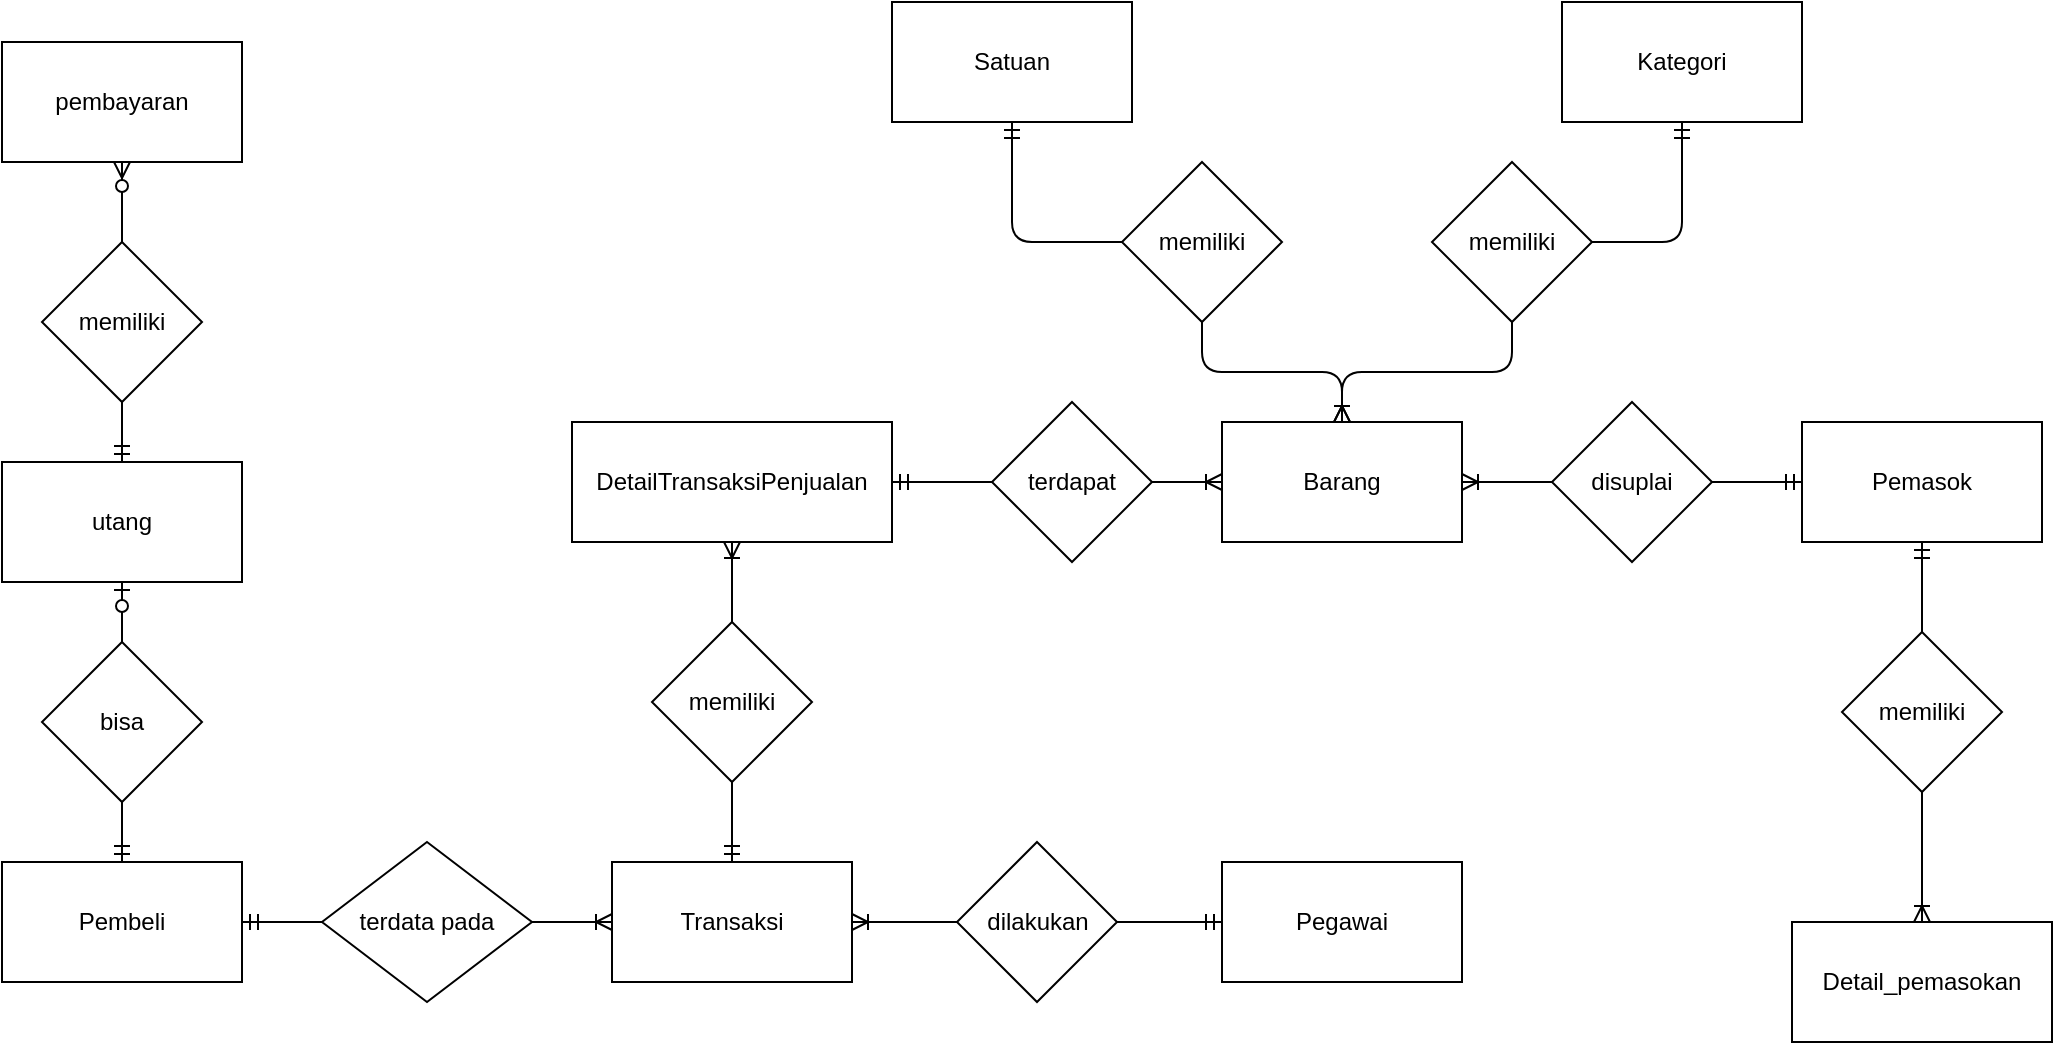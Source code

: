 <mxfile version="12.2.7" type="github" pages="1">
  <diagram id="aK7PBVv4swszZj2G6Ywu" name="Page-1">
    <mxGraphModel dx="1832" dy="562" grid="1" gridSize="10" guides="1" tooltips="1" connect="1" arrows="1" fold="1" page="1" pageScale="1" pageWidth="827" pageHeight="1169" math="0" shadow="0">
      <root>
        <mxCell id="0"/>
        <mxCell id="1" parent="0"/>
        <mxCell id="S0FZuNY8cHFbXYStwwbH-1" value="Pembeli" style="rounded=0;whiteSpace=wrap;html=1;" parent="1" vertex="1">
          <mxGeometry x="-215" y="590" width="120" height="60" as="geometry"/>
        </mxCell>
        <mxCell id="S0FZuNY8cHFbXYStwwbH-2" value="Barang" style="rounded=0;whiteSpace=wrap;html=1;" parent="1" vertex="1">
          <mxGeometry x="395" y="370" width="120" height="60" as="geometry"/>
        </mxCell>
        <mxCell id="S0FZuNY8cHFbXYStwwbH-4" value="Detail_pemasokan" style="rounded=0;whiteSpace=wrap;html=1;" parent="1" vertex="1">
          <mxGeometry x="680" y="620" width="130" height="60" as="geometry"/>
        </mxCell>
        <mxCell id="S0FZuNY8cHFbXYStwwbH-5" value="Kategori" style="rounded=0;whiteSpace=wrap;html=1;" parent="1" vertex="1">
          <mxGeometry x="565" y="160" width="120" height="60" as="geometry"/>
        </mxCell>
        <mxCell id="S0FZuNY8cHFbXYStwwbH-6" value="Satuan" style="rounded=0;whiteSpace=wrap;html=1;" parent="1" vertex="1">
          <mxGeometry x="230" y="160" width="120" height="60" as="geometry"/>
        </mxCell>
        <mxCell id="S0FZuNY8cHFbXYStwwbH-7" value="Pegawai" style="rounded=0;whiteSpace=wrap;html=1;" parent="1" vertex="1">
          <mxGeometry x="395" y="590" width="120" height="60" as="geometry"/>
        </mxCell>
        <mxCell id="S0FZuNY8cHFbXYStwwbH-9" value="Pemasok" style="rounded=0;whiteSpace=wrap;html=1;" parent="1" vertex="1">
          <mxGeometry x="685" y="370" width="120" height="60" as="geometry"/>
        </mxCell>
        <mxCell id="S0FZuNY8cHFbXYStwwbH-10" value="utang" style="rounded=0;whiteSpace=wrap;html=1;" parent="1" vertex="1">
          <mxGeometry x="-215" y="390" width="120" height="60" as="geometry"/>
        </mxCell>
        <mxCell id="S0FZuNY8cHFbXYStwwbH-11" value="pembayaran" style="rounded=0;whiteSpace=wrap;html=1;" parent="1" vertex="1">
          <mxGeometry x="-215" y="180" width="120" height="60" as="geometry"/>
        </mxCell>
        <mxCell id="S-hdtyqL7qgYF6HgLpP4-1" value="memiliki" style="rhombus;whiteSpace=wrap;html=1;" vertex="1" parent="1">
          <mxGeometry x="345" y="240" width="80" height="80" as="geometry"/>
        </mxCell>
        <mxCell id="S-hdtyqL7qgYF6HgLpP4-2" value="DetailTransaksiPenjualan" style="rounded=0;whiteSpace=wrap;html=1;" vertex="1" parent="1">
          <mxGeometry x="70" y="370" width="160" height="60" as="geometry"/>
        </mxCell>
        <mxCell id="S-hdtyqL7qgYF6HgLpP4-8" value="memiliki" style="rhombus;whiteSpace=wrap;html=1;" vertex="1" parent="1">
          <mxGeometry x="500" y="240" width="80" height="80" as="geometry"/>
        </mxCell>
        <mxCell id="S-hdtyqL7qgYF6HgLpP4-9" value="disuplai" style="rhombus;whiteSpace=wrap;html=1;" vertex="1" parent="1">
          <mxGeometry x="560" y="360" width="80" height="80" as="geometry"/>
        </mxCell>
        <mxCell id="S-hdtyqL7qgYF6HgLpP4-10" value="memiliki" style="rhombus;whiteSpace=wrap;html=1;" vertex="1" parent="1">
          <mxGeometry x="705" y="475" width="80" height="80" as="geometry"/>
        </mxCell>
        <mxCell id="S-hdtyqL7qgYF6HgLpP4-11" value="terdata pada" style="rhombus;whiteSpace=wrap;html=1;" vertex="1" parent="1">
          <mxGeometry x="-55" y="580" width="105" height="80" as="geometry"/>
        </mxCell>
        <mxCell id="S-hdtyqL7qgYF6HgLpP4-12" value="memiliki" style="rhombus;whiteSpace=wrap;html=1;" vertex="1" parent="1">
          <mxGeometry x="110" y="470" width="80" height="80" as="geometry"/>
        </mxCell>
        <mxCell id="S-hdtyqL7qgYF6HgLpP4-13" value="memiliki" style="rhombus;whiteSpace=wrap;html=1;" vertex="1" parent="1">
          <mxGeometry x="-195" y="280" width="80" height="80" as="geometry"/>
        </mxCell>
        <mxCell id="S-hdtyqL7qgYF6HgLpP4-14" value="bisa" style="rhombus;whiteSpace=wrap;html=1;" vertex="1" parent="1">
          <mxGeometry x="-195" y="480" width="80" height="80" as="geometry"/>
        </mxCell>
        <mxCell id="S-hdtyqL7qgYF6HgLpP4-17" value="" style="edgeStyle=orthogonalEdgeStyle;fontSize=12;html=1;endArrow=ERmandOne;exitX=1;exitY=0.5;exitDx=0;exitDy=0;" edge="1" parent="1" source="S-hdtyqL7qgYF6HgLpP4-8" target="S0FZuNY8cHFbXYStwwbH-5">
          <mxGeometry width="100" height="100" relative="1" as="geometry">
            <mxPoint x="540" y="280" as="sourcePoint"/>
            <mxPoint x="550" y="515" as="targetPoint"/>
          </mxGeometry>
        </mxCell>
        <mxCell id="S-hdtyqL7qgYF6HgLpP4-18" value="" style="edgeStyle=orthogonalEdgeStyle;fontSize=12;html=1;endArrow=ERmandOne;" edge="1" parent="1" source="S-hdtyqL7qgYF6HgLpP4-1" target="S0FZuNY8cHFbXYStwwbH-6">
          <mxGeometry width="100" height="100" relative="1" as="geometry">
            <mxPoint x="589.706" y="290.353" as="sourcePoint"/>
            <mxPoint x="605" y="170.353" as="targetPoint"/>
            <Array as="points">
              <mxPoint x="290" y="280"/>
            </Array>
          </mxGeometry>
        </mxCell>
        <mxCell id="S-hdtyqL7qgYF6HgLpP4-19" value="" style="edgeStyle=orthogonalEdgeStyle;fontSize=12;html=1;endArrow=ERoneToMany;" edge="1" parent="1" source="S-hdtyqL7qgYF6HgLpP4-8" target="S0FZuNY8cHFbXYStwwbH-2">
          <mxGeometry width="100" height="100" relative="1" as="geometry">
            <mxPoint x="440" y="634.5" as="sourcePoint"/>
            <mxPoint x="540" y="534.5" as="targetPoint"/>
          </mxGeometry>
        </mxCell>
        <mxCell id="S-hdtyqL7qgYF6HgLpP4-20" value="" style="edgeStyle=orthogonalEdgeStyle;fontSize=12;html=1;endArrow=ERoneToMany;" edge="1" parent="1" source="S-hdtyqL7qgYF6HgLpP4-1" target="S0FZuNY8cHFbXYStwwbH-2">
          <mxGeometry width="100" height="100" relative="1" as="geometry">
            <mxPoint x="549.706" y="329.706" as="sourcePoint"/>
            <mxPoint x="465" y="380" as="targetPoint"/>
          </mxGeometry>
        </mxCell>
        <mxCell id="S-hdtyqL7qgYF6HgLpP4-21" value="" style="edgeStyle=orthogonalEdgeStyle;fontSize=12;html=1;endArrow=ERoneToMany;" edge="1" parent="1" source="S-hdtyqL7qgYF6HgLpP4-9" target="S0FZuNY8cHFbXYStwwbH-2">
          <mxGeometry width="100" height="100" relative="1" as="geometry">
            <mxPoint x="549.706" y="329.706" as="sourcePoint"/>
            <mxPoint x="465" y="380" as="targetPoint"/>
          </mxGeometry>
        </mxCell>
        <mxCell id="S-hdtyqL7qgYF6HgLpP4-22" value="" style="edgeStyle=orthogonalEdgeStyle;fontSize=12;html=1;endArrow=ERmandOne;" edge="1" parent="1" source="S-hdtyqL7qgYF6HgLpP4-9" target="S0FZuNY8cHFbXYStwwbH-9">
          <mxGeometry width="100" height="100" relative="1" as="geometry">
            <mxPoint x="589.706" y="290.353" as="sourcePoint"/>
            <mxPoint x="635.588" y="230.0" as="targetPoint"/>
          </mxGeometry>
        </mxCell>
        <mxCell id="S-hdtyqL7qgYF6HgLpP4-25" value="" style="edgeStyle=orthogonalEdgeStyle;fontSize=12;html=1;endArrow=ERmandOne;" edge="1" parent="1" source="S-hdtyqL7qgYF6HgLpP4-10" target="S0FZuNY8cHFbXYStwwbH-9">
          <mxGeometry width="100" height="100" relative="1" as="geometry">
            <mxPoint x="650" y="410" as="sourcePoint"/>
            <mxPoint x="695" y="410" as="targetPoint"/>
          </mxGeometry>
        </mxCell>
        <mxCell id="S-hdtyqL7qgYF6HgLpP4-27" value="" style="fontSize=12;html=1;endArrow=ERoneToMany;" edge="1" parent="1" source="S-hdtyqL7qgYF6HgLpP4-10" target="S0FZuNY8cHFbXYStwwbH-4">
          <mxGeometry width="100" height="100" relative="1" as="geometry">
            <mxPoint x="570" y="410" as="sourcePoint"/>
            <mxPoint x="525" y="410" as="targetPoint"/>
          </mxGeometry>
        </mxCell>
        <mxCell id="S-hdtyqL7qgYF6HgLpP4-28" value="Transaksi" style="rounded=0;whiteSpace=wrap;html=1;" vertex="1" parent="1">
          <mxGeometry x="90" y="590" width="120" height="60" as="geometry"/>
        </mxCell>
        <mxCell id="S-hdtyqL7qgYF6HgLpP4-29" value="terdapat" style="rhombus;whiteSpace=wrap;html=1;" vertex="1" parent="1">
          <mxGeometry x="280" y="360" width="80" height="80" as="geometry"/>
        </mxCell>
        <mxCell id="S-hdtyqL7qgYF6HgLpP4-30" value="dilakukan" style="rhombus;whiteSpace=wrap;html=1;" vertex="1" parent="1">
          <mxGeometry x="262.5" y="580" width="80" height="80" as="geometry"/>
        </mxCell>
        <mxCell id="S-hdtyqL7qgYF6HgLpP4-31" style="edgeStyle=none;rounded=0;orthogonalLoop=1;jettySize=auto;html=1;exitX=0.5;exitY=1;exitDx=0;exitDy=0;" edge="1" parent="1" source="S-hdtyqL7qgYF6HgLpP4-30" target="S-hdtyqL7qgYF6HgLpP4-30">
          <mxGeometry relative="1" as="geometry"/>
        </mxCell>
        <mxCell id="S-hdtyqL7qgYF6HgLpP4-33" value="" style="edgeStyle=orthogonalEdgeStyle;fontSize=12;html=1;endArrow=ERoneToMany;" edge="1" parent="1" source="S-hdtyqL7qgYF6HgLpP4-29" target="S0FZuNY8cHFbXYStwwbH-2">
          <mxGeometry width="100" height="100" relative="1" as="geometry">
            <mxPoint x="570" y="410" as="sourcePoint"/>
            <mxPoint x="525" y="410" as="targetPoint"/>
          </mxGeometry>
        </mxCell>
        <mxCell id="S-hdtyqL7qgYF6HgLpP4-34" value="" style="edgeStyle=orthogonalEdgeStyle;fontSize=12;html=1;endArrow=ERmandOne;" edge="1" parent="1" source="S-hdtyqL7qgYF6HgLpP4-12" target="S-hdtyqL7qgYF6HgLpP4-28">
          <mxGeometry width="100" height="100" relative="1" as="geometry">
            <mxPoint x="177.353" y="570.147" as="sourcePoint"/>
            <mxPoint x="662" y="625.5" as="targetPoint"/>
          </mxGeometry>
        </mxCell>
        <mxCell id="S-hdtyqL7qgYF6HgLpP4-35" value="" style="edgeStyle=orthogonalEdgeStyle;fontSize=12;html=1;endArrow=ERoneToMany;" edge="1" parent="1" source="S-hdtyqL7qgYF6HgLpP4-30" target="S-hdtyqL7qgYF6HgLpP4-28">
          <mxGeometry width="100" height="100" relative="1" as="geometry">
            <mxPoint x="335.0" y="630" as="sourcePoint"/>
            <mxPoint x="370.0" y="630" as="targetPoint"/>
          </mxGeometry>
        </mxCell>
        <mxCell id="S-hdtyqL7qgYF6HgLpP4-36" value="" style="edgeStyle=orthogonalEdgeStyle;fontSize=12;html=1;endArrow=ERmandOne;" edge="1" parent="1" source="S-hdtyqL7qgYF6HgLpP4-30" target="S0FZuNY8cHFbXYStwwbH-7">
          <mxGeometry width="100" height="100" relative="1" as="geometry">
            <mxPoint x="255.0" y="630" as="sourcePoint"/>
            <mxPoint x="220.0" y="630" as="targetPoint"/>
          </mxGeometry>
        </mxCell>
        <mxCell id="S-hdtyqL7qgYF6HgLpP4-37" value="" style="edgeStyle=orthogonalEdgeStyle;fontSize=12;html=1;endArrow=ERoneToMany;" edge="1" parent="1" source="S-hdtyqL7qgYF6HgLpP4-11" target="S-hdtyqL7qgYF6HgLpP4-28">
          <mxGeometry width="100" height="100" relative="1" as="geometry">
            <mxPoint x="160.0" y="699.5" as="sourcePoint"/>
            <mxPoint x="160.0" y="660" as="targetPoint"/>
          </mxGeometry>
        </mxCell>
        <mxCell id="S-hdtyqL7qgYF6HgLpP4-38" value="" style="edgeStyle=orthogonalEdgeStyle;fontSize=12;html=1;endArrow=ERmandOne;" edge="1" parent="1" source="S-hdtyqL7qgYF6HgLpP4-11" target="S0FZuNY8cHFbXYStwwbH-1">
          <mxGeometry width="100" height="100" relative="1" as="geometry">
            <mxPoint x="160.0" y="779.5" as="sourcePoint"/>
            <mxPoint x="160.0" y="819.0" as="targetPoint"/>
          </mxGeometry>
        </mxCell>
        <mxCell id="S-hdtyqL7qgYF6HgLpP4-39" value="" style="edgeStyle=orthogonalEdgeStyle;fontSize=12;html=1;endArrow=ERmandOne;" edge="1" parent="1" source="S-hdtyqL7qgYF6HgLpP4-29" target="S-hdtyqL7qgYF6HgLpP4-2">
          <mxGeometry width="100" height="100" relative="1" as="geometry">
            <mxPoint x="230" y="605" as="sourcePoint"/>
            <mxPoint x="195" y="605" as="targetPoint"/>
          </mxGeometry>
        </mxCell>
        <mxCell id="S-hdtyqL7qgYF6HgLpP4-41" value="" style="edgeStyle=orthogonalEdgeStyle;fontSize=12;html=1;endArrow=ERoneToMany;" edge="1" parent="1" source="S-hdtyqL7qgYF6HgLpP4-12" target="S-hdtyqL7qgYF6HgLpP4-2">
          <mxGeometry width="100" height="100" relative="1" as="geometry">
            <mxPoint x="135" y="674.5" as="sourcePoint"/>
            <mxPoint x="135" y="635" as="targetPoint"/>
          </mxGeometry>
        </mxCell>
        <mxCell id="S-hdtyqL7qgYF6HgLpP4-44" value="" style="edgeStyle=orthogonalEdgeStyle;fontSize=12;html=1;endArrow=ERmandOne;" edge="1" parent="1" source="S-hdtyqL7qgYF6HgLpP4-14" target="S0FZuNY8cHFbXYStwwbH-1">
          <mxGeometry width="100" height="100" relative="1" as="geometry">
            <mxPoint x="-45" y="630" as="sourcePoint"/>
            <mxPoint x="-40" y="460" as="targetPoint"/>
          </mxGeometry>
        </mxCell>
        <mxCell id="S-hdtyqL7qgYF6HgLpP4-45" value="" style="fontSize=12;html=1;endArrow=ERzeroToOne;endFill=1;" edge="1" parent="1" source="S-hdtyqL7qgYF6HgLpP4-14" target="S0FZuNY8cHFbXYStwwbH-10">
          <mxGeometry width="100" height="100" relative="1" as="geometry">
            <mxPoint x="-210" y="800" as="sourcePoint"/>
            <mxPoint x="-110" y="700" as="targetPoint"/>
          </mxGeometry>
        </mxCell>
        <mxCell id="S-hdtyqL7qgYF6HgLpP4-46" style="edgeStyle=none;rounded=0;orthogonalLoop=1;jettySize=auto;html=1;exitX=1;exitY=1;exitDx=0;exitDy=0;" edge="1" parent="1" source="S-hdtyqL7qgYF6HgLpP4-13" target="S-hdtyqL7qgYF6HgLpP4-13">
          <mxGeometry relative="1" as="geometry"/>
        </mxCell>
        <mxCell id="S-hdtyqL7qgYF6HgLpP4-47" value="" style="edgeStyle=orthogonalEdgeStyle;fontSize=12;html=1;endArrow=ERmandOne;" edge="1" parent="1" source="S-hdtyqL7qgYF6HgLpP4-13" target="S0FZuNY8cHFbXYStwwbH-10">
          <mxGeometry width="100" height="100" relative="1" as="geometry">
            <mxPoint x="-145" y="570" as="sourcePoint"/>
            <mxPoint x="-145" y="600" as="targetPoint"/>
          </mxGeometry>
        </mxCell>
        <mxCell id="S-hdtyqL7qgYF6HgLpP4-48" value="" style="fontSize=12;html=1;endArrow=ERzeroToMany;endFill=1;" edge="1" parent="1" source="S-hdtyqL7qgYF6HgLpP4-13" target="S0FZuNY8cHFbXYStwwbH-11">
          <mxGeometry width="100" height="100" relative="1" as="geometry">
            <mxPoint x="-210" y="800" as="sourcePoint"/>
            <mxPoint x="-110" y="700" as="targetPoint"/>
          </mxGeometry>
        </mxCell>
      </root>
    </mxGraphModel>
  </diagram>
</mxfile>
